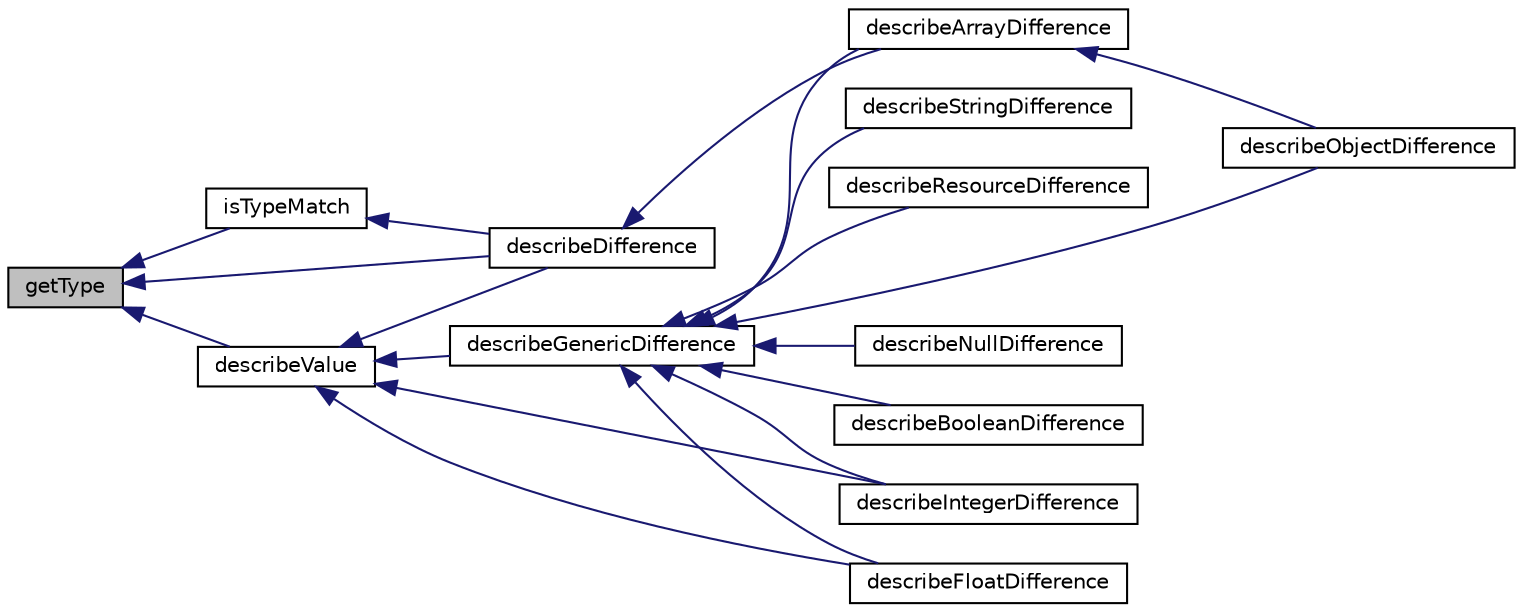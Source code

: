 digraph "getType"
{
  edge [fontname="Helvetica",fontsize="10",labelfontname="Helvetica",labelfontsize="10"];
  node [fontname="Helvetica",fontsize="10",shape=record];
  rankdir="LR";
  Node1 [label="getType",height=0.2,width=0.4,color="black", fillcolor="grey75", style="filled" fontcolor="black"];
  Node1 -> Node2 [dir="back",color="midnightblue",fontsize="10",style="solid",fontname="Helvetica"];
  Node2 [label="describeValue",height=0.2,width=0.4,color="black", fillcolor="white", style="filled",URL="$class_simple_dumper.html#a33c4ec815fbd0785036b8f06c3d00fcc"];
  Node2 -> Node3 [dir="back",color="midnightblue",fontsize="10",style="solid",fontname="Helvetica"];
  Node3 [label="describeDifference",height=0.2,width=0.4,color="black", fillcolor="white", style="filled",URL="$class_simple_dumper.html#afc0b7e6c4b319af5882b360c4b19cc0e"];
  Node3 -> Node4 [dir="back",color="midnightblue",fontsize="10",style="solid",fontname="Helvetica"];
  Node4 [label="describeArrayDifference",height=0.2,width=0.4,color="black", fillcolor="white", style="filled",URL="$class_simple_dumper.html#aef0baba0f98a49ab6388b3fb7632824a"];
  Node4 -> Node5 [dir="back",color="midnightblue",fontsize="10",style="solid",fontname="Helvetica"];
  Node5 [label="describeObjectDifference",height=0.2,width=0.4,color="black", fillcolor="white", style="filled",URL="$class_simple_dumper.html#aaf0d5ec94d7179eaa223a9b6cd0eb092"];
  Node2 -> Node6 [dir="back",color="midnightblue",fontsize="10",style="solid",fontname="Helvetica"];
  Node6 [label="describeGenericDifference",height=0.2,width=0.4,color="black", fillcolor="white", style="filled",URL="$class_simple_dumper.html#a5f010ffa67f6c5e8464f2d26543f5f0c"];
  Node6 -> Node7 [dir="back",color="midnightblue",fontsize="10",style="solid",fontname="Helvetica"];
  Node7 [label="describeNullDifference",height=0.2,width=0.4,color="black", fillcolor="white", style="filled",URL="$class_simple_dumper.html#a8e85a303dad830209624fdf08705af7e"];
  Node6 -> Node8 [dir="back",color="midnightblue",fontsize="10",style="solid",fontname="Helvetica"];
  Node8 [label="describeBooleanDifference",height=0.2,width=0.4,color="black", fillcolor="white", style="filled",URL="$class_simple_dumper.html#a9281948a9fdfc4058f6a02cc17fd934b"];
  Node6 -> Node9 [dir="back",color="midnightblue",fontsize="10",style="solid",fontname="Helvetica"];
  Node9 [label="describeStringDifference",height=0.2,width=0.4,color="black", fillcolor="white", style="filled",URL="$class_simple_dumper.html#aa40a91092b0c81804f307354ff7b52b1"];
  Node6 -> Node10 [dir="back",color="midnightblue",fontsize="10",style="solid",fontname="Helvetica"];
  Node10 [label="describeIntegerDifference",height=0.2,width=0.4,color="black", fillcolor="white", style="filled",URL="$class_simple_dumper.html#a61fa90e9d86e6fdf1499b703397fdb57"];
  Node6 -> Node11 [dir="back",color="midnightblue",fontsize="10",style="solid",fontname="Helvetica"];
  Node11 [label="describeFloatDifference",height=0.2,width=0.4,color="black", fillcolor="white", style="filled",URL="$class_simple_dumper.html#af07511403b03f94a4eb944ffa522d3e7"];
  Node6 -> Node4 [dir="back",color="midnightblue",fontsize="10",style="solid",fontname="Helvetica"];
  Node6 -> Node12 [dir="back",color="midnightblue",fontsize="10",style="solid",fontname="Helvetica"];
  Node12 [label="describeResourceDifference",height=0.2,width=0.4,color="black", fillcolor="white", style="filled",URL="$class_simple_dumper.html#af15e6c8154c738f609e54a10cd3df263"];
  Node6 -> Node5 [dir="back",color="midnightblue",fontsize="10",style="solid",fontname="Helvetica"];
  Node2 -> Node10 [dir="back",color="midnightblue",fontsize="10",style="solid",fontname="Helvetica"];
  Node2 -> Node11 [dir="back",color="midnightblue",fontsize="10",style="solid",fontname="Helvetica"];
  Node1 -> Node3 [dir="back",color="midnightblue",fontsize="10",style="solid",fontname="Helvetica"];
  Node1 -> Node13 [dir="back",color="midnightblue",fontsize="10",style="solid",fontname="Helvetica"];
  Node13 [label="isTypeMatch",height=0.2,width=0.4,color="black", fillcolor="white", style="filled",URL="$class_simple_dumper.html#a0d82c6ceaec476e200fc2b11b38717df"];
  Node13 -> Node3 [dir="back",color="midnightblue",fontsize="10",style="solid",fontname="Helvetica"];
}

